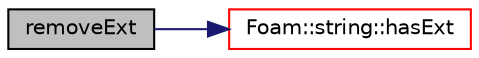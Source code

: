 digraph "removeExt"
{
  bgcolor="transparent";
  edge [fontname="Helvetica",fontsize="10",labelfontname="Helvetica",labelfontsize="10"];
  node [fontname="Helvetica",fontsize="10",shape=record];
  rankdir="LR";
  Node1 [label="removeExt",height=0.2,width=0.4,color="black", fillcolor="grey75", style="filled" fontcolor="black"];
  Node1 -> Node2 [color="midnightblue",fontsize="10",style="solid",fontname="Helvetica"];
  Node2 [label="Foam::string::hasExt",height=0.2,width=0.4,color="red",URL="$classFoam_1_1string.html#a1c9a9f05542699c043630af5f406e91d",tooltip="Return true if it has an extension or simply ends with a &#39;.&#39;. "];
}
